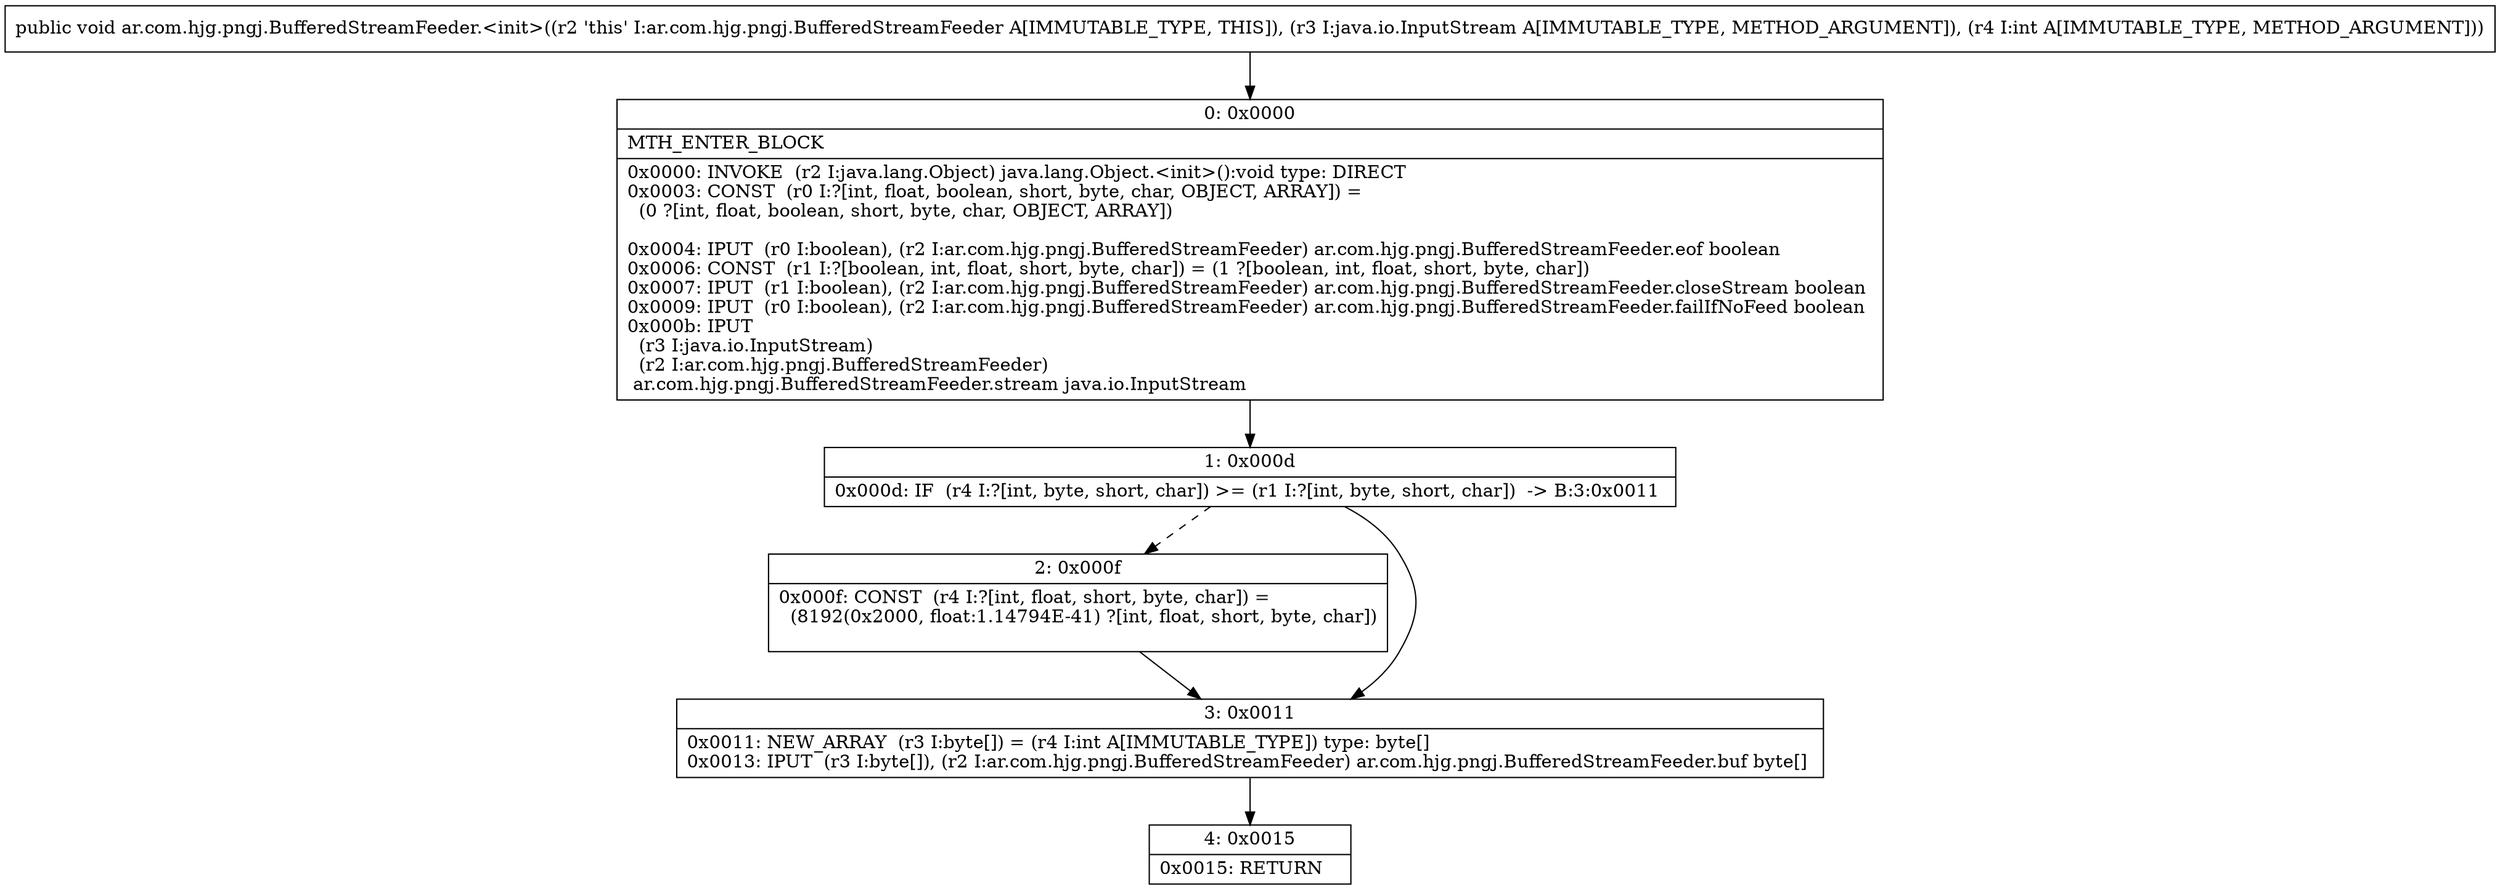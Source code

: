 digraph "CFG forar.com.hjg.pngj.BufferedStreamFeeder.\<init\>(Ljava\/io\/InputStream;I)V" {
Node_0 [shape=record,label="{0\:\ 0x0000|MTH_ENTER_BLOCK\l|0x0000: INVOKE  (r2 I:java.lang.Object) java.lang.Object.\<init\>():void type: DIRECT \l0x0003: CONST  (r0 I:?[int, float, boolean, short, byte, char, OBJECT, ARRAY]) = \l  (0 ?[int, float, boolean, short, byte, char, OBJECT, ARRAY])\l \l0x0004: IPUT  (r0 I:boolean), (r2 I:ar.com.hjg.pngj.BufferedStreamFeeder) ar.com.hjg.pngj.BufferedStreamFeeder.eof boolean \l0x0006: CONST  (r1 I:?[boolean, int, float, short, byte, char]) = (1 ?[boolean, int, float, short, byte, char]) \l0x0007: IPUT  (r1 I:boolean), (r2 I:ar.com.hjg.pngj.BufferedStreamFeeder) ar.com.hjg.pngj.BufferedStreamFeeder.closeStream boolean \l0x0009: IPUT  (r0 I:boolean), (r2 I:ar.com.hjg.pngj.BufferedStreamFeeder) ar.com.hjg.pngj.BufferedStreamFeeder.failIfNoFeed boolean \l0x000b: IPUT  \l  (r3 I:java.io.InputStream)\l  (r2 I:ar.com.hjg.pngj.BufferedStreamFeeder)\l ar.com.hjg.pngj.BufferedStreamFeeder.stream java.io.InputStream \l}"];
Node_1 [shape=record,label="{1\:\ 0x000d|0x000d: IF  (r4 I:?[int, byte, short, char]) \>= (r1 I:?[int, byte, short, char])  \-\> B:3:0x0011 \l}"];
Node_2 [shape=record,label="{2\:\ 0x000f|0x000f: CONST  (r4 I:?[int, float, short, byte, char]) = \l  (8192(0x2000, float:1.14794E\-41) ?[int, float, short, byte, char])\l \l}"];
Node_3 [shape=record,label="{3\:\ 0x0011|0x0011: NEW_ARRAY  (r3 I:byte[]) = (r4 I:int A[IMMUTABLE_TYPE]) type: byte[] \l0x0013: IPUT  (r3 I:byte[]), (r2 I:ar.com.hjg.pngj.BufferedStreamFeeder) ar.com.hjg.pngj.BufferedStreamFeeder.buf byte[] \l}"];
Node_4 [shape=record,label="{4\:\ 0x0015|0x0015: RETURN   \l}"];
MethodNode[shape=record,label="{public void ar.com.hjg.pngj.BufferedStreamFeeder.\<init\>((r2 'this' I:ar.com.hjg.pngj.BufferedStreamFeeder A[IMMUTABLE_TYPE, THIS]), (r3 I:java.io.InputStream A[IMMUTABLE_TYPE, METHOD_ARGUMENT]), (r4 I:int A[IMMUTABLE_TYPE, METHOD_ARGUMENT])) }"];
MethodNode -> Node_0;
Node_0 -> Node_1;
Node_1 -> Node_2[style=dashed];
Node_1 -> Node_3;
Node_2 -> Node_3;
Node_3 -> Node_4;
}

